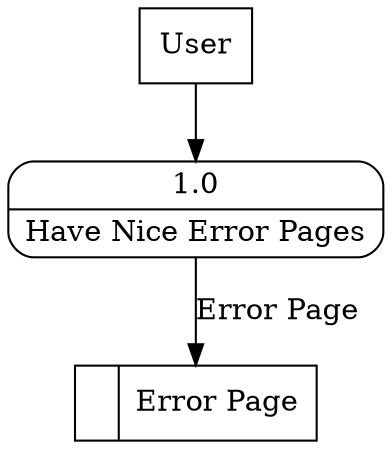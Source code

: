 digraph dfd2{ 
node[shape=record]
200 [label="<f0>  |<f1> Error Page " ];
201 [label="User" shape=box];
202 [label="{<f0> 1.0|<f1> Have Nice Error Pages }" shape=Mrecord];
201 -> 202
202 -> 200 [label="Error Page"]
}